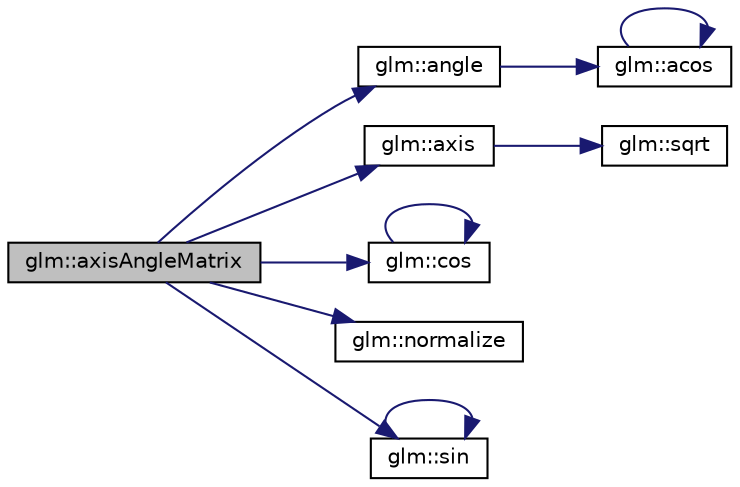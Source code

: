 digraph "glm::axisAngleMatrix"
{
 // LATEX_PDF_SIZE
  edge [fontname="Helvetica",fontsize="10",labelfontname="Helvetica",labelfontsize="10"];
  node [fontname="Helvetica",fontsize="10",shape=record];
  rankdir="LR";
  Node1 [label="glm::axisAngleMatrix",height=0.2,width=0.4,color="black", fillcolor="grey75", style="filled", fontcolor="black",tooltip=" "];
  Node1 -> Node2 [color="midnightblue",fontsize="10",style="solid",fontname="Helvetica"];
  Node2 [label="glm::angle",height=0.2,width=0.4,color="black", fillcolor="white", style="filled",URL="$group__gtc__quaternion.html#gad4a4448baedb198b2b1e7880d2544dc9",tooltip=" "];
  Node2 -> Node3 [color="midnightblue",fontsize="10",style="solid",fontname="Helvetica"];
  Node3 [label="glm::acos",height=0.2,width=0.4,color="black", fillcolor="white", style="filled",URL="$group__core__func__trigonometric.html#ga58ad259b788528fe0a4bd2eeb5e381cc",tooltip=" "];
  Node3 -> Node3 [color="midnightblue",fontsize="10",style="solid",fontname="Helvetica"];
  Node1 -> Node4 [color="midnightblue",fontsize="10",style="solid",fontname="Helvetica"];
  Node4 [label="glm::axis",height=0.2,width=0.4,color="black", fillcolor="white", style="filled",URL="$group__gtc__quaternion.html#ga0b3e87a13b2708154b72259e50789a19",tooltip=" "];
  Node4 -> Node5 [color="midnightblue",fontsize="10",style="solid",fontname="Helvetica"];
  Node5 [label="glm::sqrt",height=0.2,width=0.4,color="black", fillcolor="white", style="filled",URL="$group__core__func__exponential.html#gae7ac2e44c14d4e8004098d0bfba6e2b8",tooltip=" "];
  Node1 -> Node6 [color="midnightblue",fontsize="10",style="solid",fontname="Helvetica"];
  Node6 [label="glm::cos",height=0.2,width=0.4,color="black", fillcolor="white", style="filled",URL="$group__core__func__trigonometric.html#ga728fd86f14609e37d83f82429995b7b3",tooltip=" "];
  Node6 -> Node6 [color="midnightblue",fontsize="10",style="solid",fontname="Helvetica"];
  Node1 -> Node7 [color="midnightblue",fontsize="10",style="solid",fontname="Helvetica"];
  Node7 [label="glm::normalize",height=0.2,width=0.4,color="black", fillcolor="white", style="filled",URL="$group__core__func__geometric.html#gada9451ec170a36fe53552812b9c03a68",tooltip=" "];
  Node1 -> Node8 [color="midnightblue",fontsize="10",style="solid",fontname="Helvetica"];
  Node8 [label="glm::sin",height=0.2,width=0.4,color="black", fillcolor="white", style="filled",URL="$group__core__func__trigonometric.html#ga4a0ddceb6b1e64ce0e4da209dcb021d5",tooltip=" "];
  Node8 -> Node8 [color="midnightblue",fontsize="10",style="solid",fontname="Helvetica"];
}
